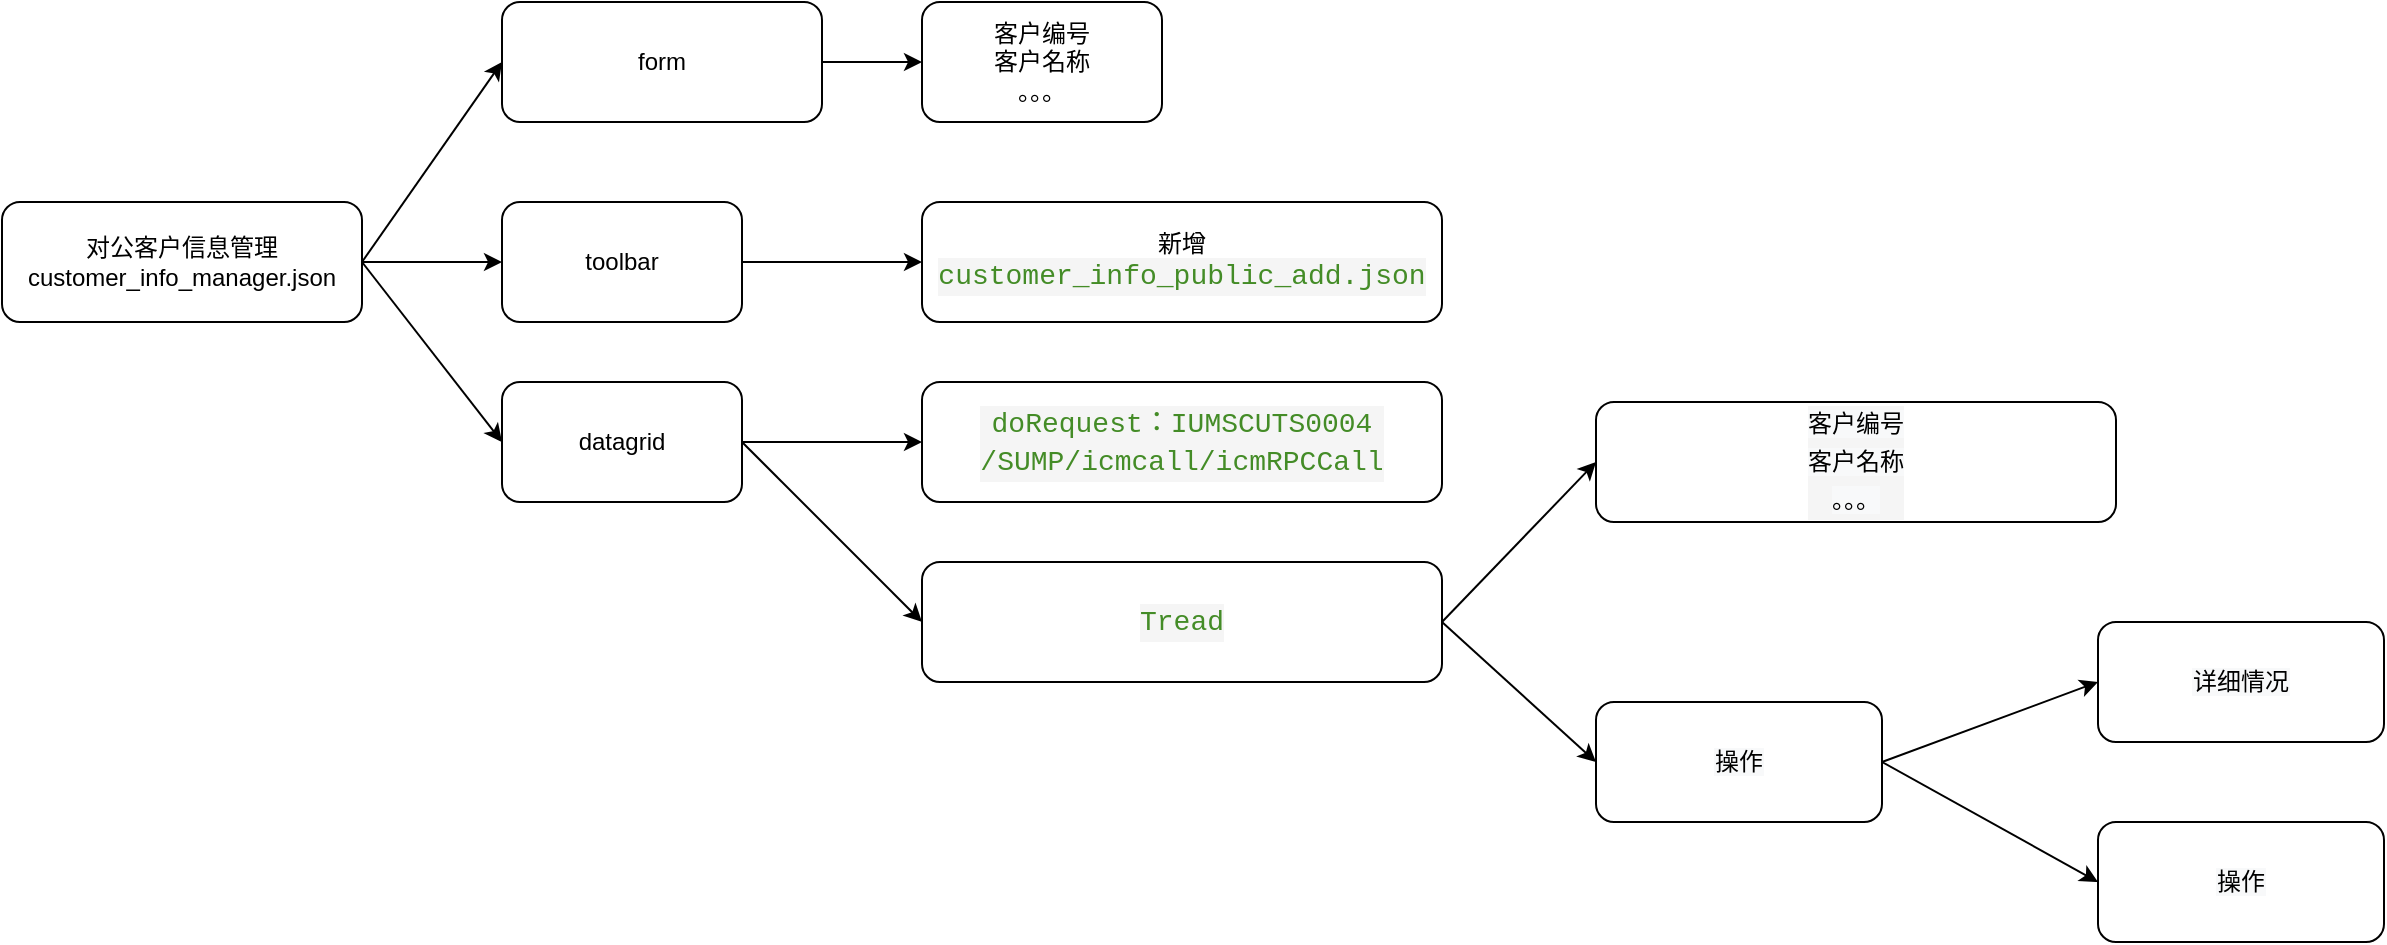 <mxfile version="14.9.3" type="github"><diagram id="gpFMUvtSsh9ATvi00sZ9" name="Page-1"><mxGraphModel dx="1038" dy="547" grid="1" gridSize="10" guides="1" tooltips="1" connect="1" arrows="1" fold="1" page="1" pageScale="1" pageWidth="827" pageHeight="1169" math="0" shadow="0"><root><mxCell id="0"/><mxCell id="1" parent="0"/><mxCell id="vWOSgficArzsBiyZABqA-1" value="对公客户信息管理&lt;br&gt;customer_info_manager.json" style="rounded=1;whiteSpace=wrap;html=1;" parent="1" vertex="1"><mxGeometry x="30" y="220" width="180" height="60" as="geometry"/></mxCell><mxCell id="65z0vgvd1KeID-DUcrbM-3" value="form" style="rounded=1;whiteSpace=wrap;html=1;" parent="1" vertex="1"><mxGeometry x="280" y="120" width="160" height="60" as="geometry"/></mxCell><mxCell id="65z0vgvd1KeID-DUcrbM-4" value="" style="endArrow=classic;html=1;exitX=1;exitY=0.5;exitDx=0;exitDy=0;entryX=0;entryY=0.5;entryDx=0;entryDy=0;" parent="1" source="vWOSgficArzsBiyZABqA-1" target="65z0vgvd1KeID-DUcrbM-3" edge="1"><mxGeometry width="50" height="50" relative="1" as="geometry"><mxPoint x="390" y="310" as="sourcePoint"/><mxPoint x="240" y="250" as="targetPoint"/></mxGeometry></mxCell><mxCell id="65z0vgvd1KeID-DUcrbM-5" value="" style="endArrow=classic;html=1;exitX=1;exitY=0.5;exitDx=0;exitDy=0;entryX=0;entryY=0.5;entryDx=0;entryDy=0;" parent="1" source="vWOSgficArzsBiyZABqA-1" target="65z0vgvd1KeID-DUcrbM-10" edge="1"><mxGeometry width="50" height="50" relative="1" as="geometry"><mxPoint x="390" y="310" as="sourcePoint"/><mxPoint x="240" y="160" as="targetPoint"/></mxGeometry></mxCell><mxCell id="65z0vgvd1KeID-DUcrbM-6" value="" style="endArrow=classic;html=1;exitX=1;exitY=0.5;exitDx=0;exitDy=0;entryX=0;entryY=0.5;entryDx=0;entryDy=0;" parent="1" source="vWOSgficArzsBiyZABqA-1" target="65z0vgvd1KeID-DUcrbM-13" edge="1"><mxGeometry width="50" height="50" relative="1" as="geometry"><mxPoint x="200" y="260" as="sourcePoint"/><mxPoint x="230" y="360" as="targetPoint"/></mxGeometry></mxCell><mxCell id="65z0vgvd1KeID-DUcrbM-7" value="新增&lt;br&gt;&lt;div style=&quot;color: rgb(51 , 51 , 51) ; background-color: rgb(245 , 245 , 245) ; font-family: &amp;#34;consolas&amp;#34; , &amp;#34;courier new&amp;#34; , monospace ; font-size: 14px ; line-height: 19px&quot;&gt;&lt;span style=&quot;color: #448c27&quot;&gt;customer_info_public_add.json&lt;/span&gt;&lt;/div&gt;" style="rounded=1;whiteSpace=wrap;html=1;" parent="1" vertex="1"><mxGeometry x="490" y="220" width="260" height="60" as="geometry"/></mxCell><mxCell id="65z0vgvd1KeID-DUcrbM-8" value="客户编号&lt;br&gt;客户名称&lt;br&gt;。。。" style="rounded=1;whiteSpace=wrap;html=1;" parent="1" vertex="1"><mxGeometry x="490" y="120" width="120" height="60" as="geometry"/></mxCell><mxCell id="65z0vgvd1KeID-DUcrbM-9" value="" style="endArrow=classic;html=1;exitX=1;exitY=0.5;exitDx=0;exitDy=0;entryX=0;entryY=0.5;entryDx=0;entryDy=0;" parent="1" source="65z0vgvd1KeID-DUcrbM-3" target="65z0vgvd1KeID-DUcrbM-8" edge="1"><mxGeometry width="50" height="50" relative="1" as="geometry"><mxPoint x="220" y="260" as="sourcePoint"/><mxPoint x="300" y="160" as="targetPoint"/></mxGeometry></mxCell><mxCell id="65z0vgvd1KeID-DUcrbM-10" value="toolbar" style="rounded=1;whiteSpace=wrap;html=1;" parent="1" vertex="1"><mxGeometry x="280" y="220" width="120" height="60" as="geometry"/></mxCell><mxCell id="65z0vgvd1KeID-DUcrbM-12" value="" style="endArrow=classic;html=1;exitX=1;exitY=0.5;exitDx=0;exitDy=0;entryX=0;entryY=0.5;entryDx=0;entryDy=0;" parent="1" source="65z0vgvd1KeID-DUcrbM-10" target="65z0vgvd1KeID-DUcrbM-7" edge="1"><mxGeometry width="50" height="50" relative="1" as="geometry"><mxPoint x="220" y="260" as="sourcePoint"/><mxPoint x="240" y="370" as="targetPoint"/></mxGeometry></mxCell><mxCell id="65z0vgvd1KeID-DUcrbM-13" value="datagrid&lt;br&gt;" style="rounded=1;whiteSpace=wrap;html=1;" parent="1" vertex="1"><mxGeometry x="280" y="310" width="120" height="60" as="geometry"/></mxCell><mxCell id="65z0vgvd1KeID-DUcrbM-14" value="&lt;div style=&quot;color: rgb(51 , 51 , 51) ; background-color: rgb(245 , 245 , 245) ; font-family: &amp;#34;consolas&amp;#34; , &amp;#34;courier new&amp;#34; , monospace ; font-size: 14px ; line-height: 19px&quot;&gt;&lt;span style=&quot;color: #448c27&quot;&gt;doRequest：&lt;/span&gt;&lt;span style=&quot;color: rgb(68 , 140 , 39) ; font-family: &amp;#34;consolas&amp;#34; , &amp;#34;courier new&amp;#34; , monospace&quot;&gt;IUMSCUTS0004&lt;/span&gt;&lt;/div&gt;&lt;div style=&quot;color: rgb(51 , 51 , 51) ; background-color: rgb(245 , 245 , 245) ; font-family: &amp;#34;consolas&amp;#34; , &amp;#34;courier new&amp;#34; , monospace ; font-size: 14px ; line-height: 19px&quot;&gt;&lt;span style=&quot;color: #448c27&quot;&gt;/SUMP/icmcall/icmRPCCall&lt;/span&gt;&lt;/div&gt;" style="rounded=1;whiteSpace=wrap;html=1;" parent="1" vertex="1"><mxGeometry x="490" y="310" width="260" height="60" as="geometry"/></mxCell><mxCell id="65z0vgvd1KeID-DUcrbM-15" value="" style="endArrow=classic;html=1;exitX=1;exitY=0.5;exitDx=0;exitDy=0;" parent="1" source="65z0vgvd1KeID-DUcrbM-13" edge="1"><mxGeometry width="50" height="50" relative="1" as="geometry"><mxPoint x="220" y="260" as="sourcePoint"/><mxPoint x="490" y="340" as="targetPoint"/></mxGeometry></mxCell><mxCell id="65z0vgvd1KeID-DUcrbM-16" value="&lt;div style=&quot;background-color: rgb(245 , 245 , 245) ; font-family: &amp;#34;consolas&amp;#34; , &amp;#34;courier new&amp;#34; , monospace ; font-size: 14px ; line-height: 19px&quot;&gt;&lt;font color=&quot;#448c27&quot;&gt;Tread&lt;/font&gt;&lt;/div&gt;" style="rounded=1;whiteSpace=wrap;html=1;" parent="1" vertex="1"><mxGeometry x="490" y="400" width="260" height="60" as="geometry"/></mxCell><mxCell id="65z0vgvd1KeID-DUcrbM-17" value="" style="endArrow=classic;html=1;exitX=1;exitY=0.5;exitDx=0;exitDy=0;" parent="1" source="65z0vgvd1KeID-DUcrbM-13" edge="1"><mxGeometry width="50" height="50" relative="1" as="geometry"><mxPoint x="400" y="430" as="sourcePoint"/><mxPoint x="490" y="430" as="targetPoint"/></mxGeometry></mxCell><mxCell id="65z0vgvd1KeID-DUcrbM-22" value="&lt;div style=&quot;background-color: rgb(245 , 245 , 245) ; font-family: &amp;#34;consolas&amp;#34; , &amp;#34;courier new&amp;#34; , monospace ; font-size: 14px ; line-height: 19px&quot;&gt;&lt;span style=&quot;font-family: &amp;#34;helvetica&amp;#34; ; font-size: 12px ; background-color: rgb(248 , 249 , 250)&quot;&gt;客户编号&lt;/span&gt;&lt;br style=&quot;font-family: &amp;#34;helvetica&amp;#34; ; font-size: 12px ; background-color: rgb(248 , 249 , 250)&quot;&gt;&lt;span style=&quot;font-family: &amp;#34;helvetica&amp;#34; ; font-size: 12px ; background-color: rgb(248 , 249 , 250)&quot;&gt;客户名称&lt;/span&gt;&lt;br style=&quot;font-family: &amp;#34;helvetica&amp;#34; ; font-size: 12px ; background-color: rgb(248 , 249 , 250)&quot;&gt;&lt;span style=&quot;font-family: &amp;#34;helvetica&amp;#34; ; font-size: 12px ; background-color: rgb(248 , 249 , 250)&quot;&gt;。。。&lt;/span&gt;&lt;br&gt;&lt;/div&gt;" style="rounded=1;whiteSpace=wrap;html=1;" parent="1" vertex="1"><mxGeometry x="827" y="320" width="260" height="60" as="geometry"/></mxCell><mxCell id="65z0vgvd1KeID-DUcrbM-23" value="" style="endArrow=classic;html=1;exitX=1;exitY=0.5;exitDx=0;exitDy=0;entryX=0;entryY=0.5;entryDx=0;entryDy=0;" parent="1" source="65z0vgvd1KeID-DUcrbM-16" target="65z0vgvd1KeID-DUcrbM-22" edge="1"><mxGeometry width="50" height="50" relative="1" as="geometry"><mxPoint x="827" y="200" as="sourcePoint"/><mxPoint x="927" y="380" as="targetPoint"/></mxGeometry></mxCell><mxCell id="65z0vgvd1KeID-DUcrbM-24" value="&lt;div style=&quot;line-height: 19px&quot;&gt;&lt;font face=&quot;helvetica&quot;&gt;&lt;span style=&quot;background-color: rgb(248 , 249 , 250)&quot;&gt;操作&lt;/span&gt;&lt;/font&gt;&lt;/div&gt;" style="rounded=1;whiteSpace=wrap;html=1;" parent="1" vertex="1"><mxGeometry x="827" y="470" width="143" height="60" as="geometry"/></mxCell><mxCell id="65z0vgvd1KeID-DUcrbM-25" value="" style="endArrow=classic;html=1;exitX=1;exitY=0.5;exitDx=0;exitDy=0;entryX=0;entryY=0.5;entryDx=0;entryDy=0;" parent="1" source="65z0vgvd1KeID-DUcrbM-16" target="65z0vgvd1KeID-DUcrbM-24" edge="1"><mxGeometry width="50" height="50" relative="1" as="geometry"><mxPoint x="760" y="440" as="sourcePoint"/><mxPoint x="937" y="390" as="targetPoint"/></mxGeometry></mxCell><mxCell id="65z0vgvd1KeID-DUcrbM-30" value="&lt;div style=&quot;line-height: 19px&quot;&gt;&lt;font face=&quot;helvetica&quot;&gt;&lt;span style=&quot;background-color: rgb(248 , 249 , 250)&quot;&gt;详细情况&lt;/span&gt;&lt;/font&gt;&lt;/div&gt;" style="rounded=1;whiteSpace=wrap;html=1;" parent="1" vertex="1"><mxGeometry x="1078" y="430" width="143" height="60" as="geometry"/></mxCell><mxCell id="65z0vgvd1KeID-DUcrbM-31" value="" style="endArrow=classic;html=1;exitX=1;exitY=0.5;exitDx=0;exitDy=0;entryX=0;entryY=0.5;entryDx=0;entryDy=0;" parent="1" source="65z0vgvd1KeID-DUcrbM-24" target="65z0vgvd1KeID-DUcrbM-30" edge="1"><mxGeometry width="50" height="50" relative="1" as="geometry"><mxPoint x="810" y="500" as="sourcePoint"/><mxPoint x="1000" y="490" as="targetPoint"/></mxGeometry></mxCell><mxCell id="65z0vgvd1KeID-DUcrbM-32" value="&lt;div style=&quot;line-height: 19px&quot;&gt;&lt;font face=&quot;helvetica&quot;&gt;&lt;span style=&quot;background-color: rgb(248 , 249 , 250)&quot;&gt;操作&lt;/span&gt;&lt;/font&gt;&lt;/div&gt;" style="rounded=1;whiteSpace=wrap;html=1;" parent="1" vertex="1"><mxGeometry x="1078" y="530" width="143" height="60" as="geometry"/></mxCell><mxCell id="65z0vgvd1KeID-DUcrbM-33" value="" style="endArrow=classic;html=1;exitX=1;exitY=0.5;exitDx=0;exitDy=0;entryX=0;entryY=0.5;entryDx=0;entryDy=0;" parent="1" source="65z0vgvd1KeID-DUcrbM-24" target="65z0vgvd1KeID-DUcrbM-32" edge="1"><mxGeometry width="50" height="50" relative="1" as="geometry"><mxPoint x="970" y="600" as="sourcePoint"/><mxPoint x="1000" y="590" as="targetPoint"/></mxGeometry></mxCell></root></mxGraphModel></diagram></mxfile>